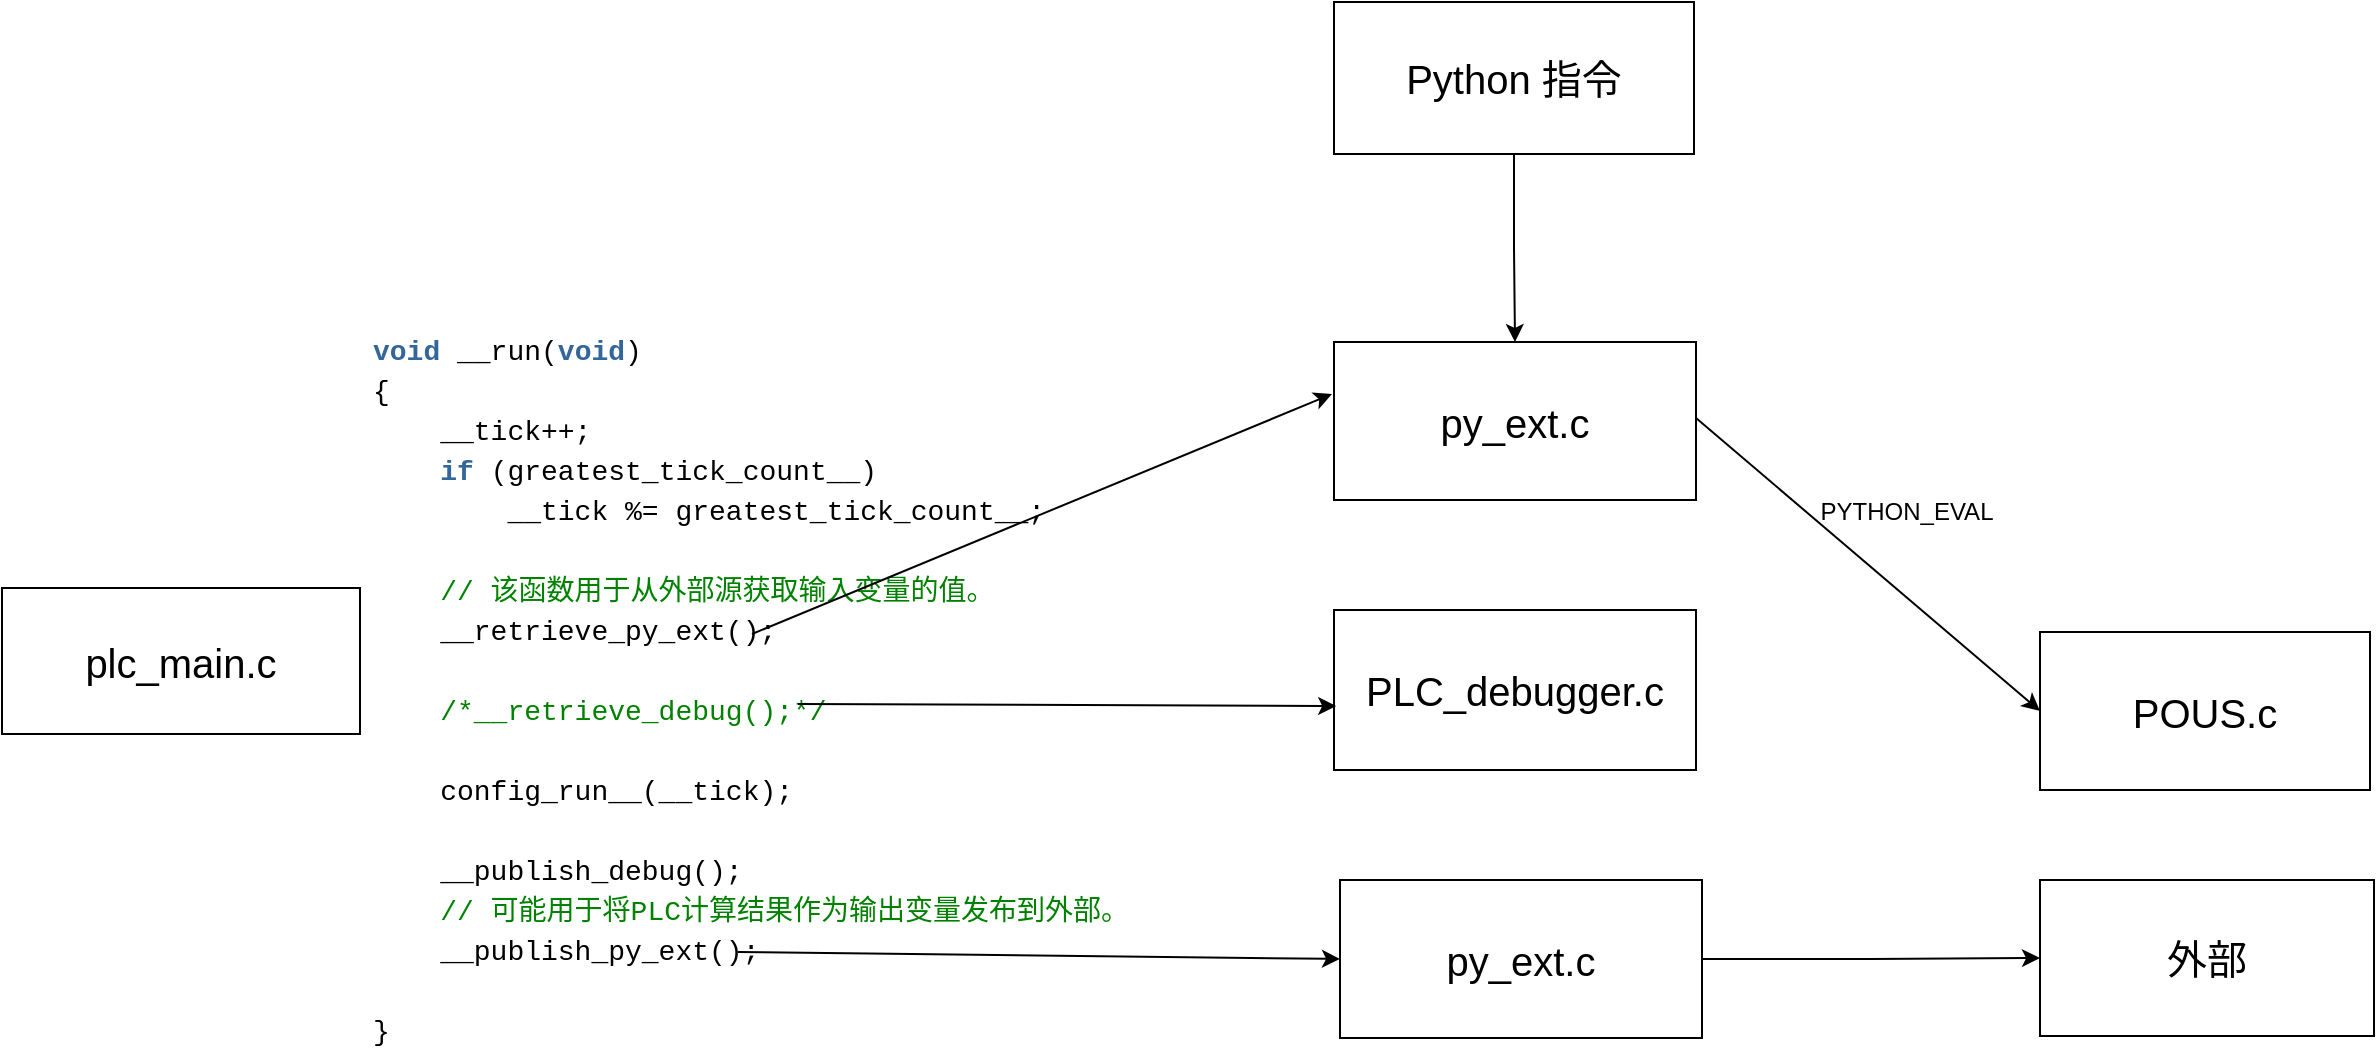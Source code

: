 <mxfile version="21.6.8" type="github">
  <diagram name="第 1 页" id="rJjXY-FW-68oKwq0JmJk">
    <mxGraphModel dx="2261" dy="758" grid="0" gridSize="10" guides="1" tooltips="1" connect="1" arrows="1" fold="1" page="1" pageScale="1" pageWidth="827" pageHeight="1169" math="0" shadow="0">
      <root>
        <mxCell id="0" />
        <mxCell id="1" parent="0" />
        <mxCell id="hvor46DNVKZ378C6uqmm-1" value="&lt;font style=&quot;font-size: 20px;&quot;&gt;plc_main.c&lt;/font&gt;" style="rounded=0;whiteSpace=wrap;html=1;" vertex="1" parent="1">
          <mxGeometry x="-422" y="505" width="179" height="73" as="geometry" />
        </mxCell>
        <mxCell id="hvor46DNVKZ378C6uqmm-2" value="&lt;font style=&quot;font-size: 20px;&quot;&gt;py_ext.c&lt;/font&gt;" style="rounded=0;whiteSpace=wrap;html=1;" vertex="1" parent="1">
          <mxGeometry x="244" y="382" width="181" height="79" as="geometry" />
        </mxCell>
        <mxCell id="hvor46DNVKZ378C6uqmm-3" value="&lt;font style=&quot;font-size: 20px;&quot;&gt;POUS.c&lt;/font&gt;" style="rounded=0;whiteSpace=wrap;html=1;" vertex="1" parent="1">
          <mxGeometry x="597" y="527" width="165" height="79" as="geometry" />
        </mxCell>
        <mxCell id="hvor46DNVKZ378C6uqmm-4" value="&lt;font style=&quot;font-size: 20px;&quot;&gt;PLC_debugger.c&lt;/font&gt;" style="rounded=0;whiteSpace=wrap;html=1;" vertex="1" parent="1">
          <mxGeometry x="244" y="516" width="181" height="80" as="geometry" />
        </mxCell>
        <mxCell id="hvor46DNVKZ378C6uqmm-7" value="&lt;div style=&quot;margin: 0px; padding: 0px 1em 0px 0em; border-radius: 0px; background: none rgb(255, 255, 255); border: 0px; inset: auto; float: none; height: auto; line-height: 20px; outline: 0px; overflow: visible; position: static; text-align: left; vertical-align: baseline; width: auto; box-sizing: content-box; font-family: Consolas, &amp;quot;Bitstream Vera Sans Mono&amp;quot;, &amp;quot;Courier New&amp;quot;, Courier, monospace; font-size: 14px; min-height: inherit; color: rgb(51, 51, 51);&quot; data-bidi-marker=&quot;true&quot; class=&quot;line number4 index3 alt1&quot;&gt;&lt;code style=&quot;font-family: Consolas, &amp;quot;Bitstream Vera Sans Mono&amp;quot;, &amp;quot;Courier New&amp;quot;, Courier, monospace; border-radius: 0px; background: none; border: 0px; inset: auto; float: none; height: auto; line-height: 20px; margin: 0px; outline: 0px; overflow: visible; padding: 0px; position: static; vertical-align: baseline; width: auto; box-sizing: content-box; min-height: inherit; font-weight: bold !important; color: rgb(51, 102, 153) !important;&quot; class=&quot;cpp keyword bold&quot;&gt;void&lt;/code&gt;&amp;nbsp;&lt;code style=&quot;font-family: Consolas, &amp;quot;Bitstream Vera Sans Mono&amp;quot;, &amp;quot;Courier New&amp;quot;, Courier, monospace; border-radius: 0px; background: none; border: 0px; inset: auto; float: none; height: auto; line-height: 20px; margin: 0px; outline: 0px; overflow: visible; padding: 0px; position: static; vertical-align: baseline; width: auto; box-sizing: content-box; min-height: inherit; color: rgb(0, 0, 0) !important;&quot; class=&quot;cpp plain&quot;&gt;__run(&lt;/code&gt;&lt;code style=&quot;font-family: Consolas, &amp;quot;Bitstream Vera Sans Mono&amp;quot;, &amp;quot;Courier New&amp;quot;, Courier, monospace; border-radius: 0px; background: none; border: 0px; inset: auto; float: none; height: auto; line-height: 20px; margin: 0px; outline: 0px; overflow: visible; padding: 0px; position: static; vertical-align: baseline; width: auto; box-sizing: content-box; min-height: inherit; font-weight: bold !important; color: rgb(51, 102, 153) !important;&quot; class=&quot;cpp keyword bold&quot;&gt;void&lt;/code&gt;&lt;code style=&quot;font-family: Consolas, &amp;quot;Bitstream Vera Sans Mono&amp;quot;, &amp;quot;Courier New&amp;quot;, Courier, monospace; border-radius: 0px; background: none; border: 0px; inset: auto; float: none; height: auto; line-height: 20px; margin: 0px; outline: 0px; overflow: visible; padding: 0px; position: static; vertical-align: baseline; width: auto; box-sizing: content-box; min-height: inherit; color: rgb(0, 0, 0) !important;&quot; class=&quot;cpp plain&quot;&gt;)&lt;/code&gt;&lt;/div&gt;&lt;div style=&quot;margin: 0px; padding: 0px 1em 0px 0em; border-radius: 0px; background: none rgb(255, 255, 255); border: 0px; inset: auto; float: none; height: auto; line-height: 20px; outline: 0px; overflow: visible; position: static; text-align: left; vertical-align: baseline; width: auto; box-sizing: content-box; font-family: Consolas, &amp;quot;Bitstream Vera Sans Mono&amp;quot;, &amp;quot;Courier New&amp;quot;, Courier, monospace; font-size: 14px; min-height: inherit; color: rgb(51, 51, 51);&quot; data-bidi-marker=&quot;true&quot; class=&quot;line number5 index4 alt2&quot;&gt;&lt;code style=&quot;font-family: Consolas, &amp;quot;Bitstream Vera Sans Mono&amp;quot;, &amp;quot;Courier New&amp;quot;, Courier, monospace; border-radius: 0px; background: none; border: 0px; inset: auto; float: none; height: auto; line-height: 20px; margin: 0px; outline: 0px; overflow: visible; padding: 0px; position: static; vertical-align: baseline; width: auto; box-sizing: content-box; min-height: inherit; color: rgb(0, 0, 0) !important;&quot; class=&quot;cpp plain&quot;&gt;{&lt;/code&gt;&lt;/div&gt;&lt;div style=&quot;margin: 0px; padding: 0px 1em 0px 0em; border-radius: 0px; background: none rgb(255, 255, 255); border: 0px; inset: auto; float: none; height: auto; line-height: 20px; outline: 0px; overflow: visible; position: static; text-align: left; vertical-align: baseline; width: auto; box-sizing: content-box; font-family: Consolas, &amp;quot;Bitstream Vera Sans Mono&amp;quot;, &amp;quot;Courier New&amp;quot;, Courier, monospace; font-size: 14px; min-height: inherit; color: rgb(51, 51, 51);&quot; data-bidi-marker=&quot;true&quot; class=&quot;line number6 index5 alt1&quot;&gt;&lt;code style=&quot;font-family: Consolas, &amp;quot;Bitstream Vera Sans Mono&amp;quot;, &amp;quot;Courier New&amp;quot;, Courier, monospace; border-radius: 0px; background: none; border: 0px; inset: auto; float: none; height: auto; line-height: 20px; margin: 0px; outline: 0px; overflow: visible; padding: 0px; position: static; vertical-align: baseline; width: auto; box-sizing: content-box; min-height: inherit;&quot; class=&quot;cpp spaces&quot;&gt;&amp;nbsp;&amp;nbsp;&amp;nbsp;&amp;nbsp;&lt;/code&gt;&lt;code style=&quot;font-family: Consolas, &amp;quot;Bitstream Vera Sans Mono&amp;quot;, &amp;quot;Courier New&amp;quot;, Courier, monospace; border-radius: 0px; background: none; border: 0px; inset: auto; float: none; height: auto; line-height: 20px; margin: 0px; outline: 0px; overflow: visible; padding: 0px; position: static; vertical-align: baseline; width: auto; box-sizing: content-box; min-height: inherit; color: rgb(0, 0, 0) !important;&quot; class=&quot;cpp plain&quot;&gt;__tick++;&lt;/code&gt;&lt;/div&gt;&lt;div style=&quot;margin: 0px; padding: 0px 1em 0px 0em; border-radius: 0px; background: none rgb(255, 255, 255); border: 0px; inset: auto; float: none; height: auto; line-height: 20px; outline: 0px; overflow: visible; position: static; text-align: left; vertical-align: baseline; width: auto; box-sizing: content-box; font-family: Consolas, &amp;quot;Bitstream Vera Sans Mono&amp;quot;, &amp;quot;Courier New&amp;quot;, Courier, monospace; font-size: 14px; min-height: inherit; color: rgb(51, 51, 51);&quot; data-bidi-marker=&quot;true&quot; class=&quot;line number7 index6 alt2&quot;&gt;&lt;code style=&quot;font-family: Consolas, &amp;quot;Bitstream Vera Sans Mono&amp;quot;, &amp;quot;Courier New&amp;quot;, Courier, monospace; border-radius: 0px; background: none; border: 0px; inset: auto; float: none; height: auto; line-height: 20px; margin: 0px; outline: 0px; overflow: visible; padding: 0px; position: static; vertical-align: baseline; width: auto; box-sizing: content-box; min-height: inherit;&quot; class=&quot;cpp spaces&quot;&gt;&amp;nbsp;&amp;nbsp;&amp;nbsp;&amp;nbsp;&lt;/code&gt;&lt;code style=&quot;font-family: Consolas, &amp;quot;Bitstream Vera Sans Mono&amp;quot;, &amp;quot;Courier New&amp;quot;, Courier, monospace; border-radius: 0px; background: none; border: 0px; inset: auto; float: none; height: auto; line-height: 20px; margin: 0px; outline: 0px; overflow: visible; padding: 0px; position: static; vertical-align: baseline; width: auto; box-sizing: content-box; min-height: inherit; font-weight: bold !important; color: rgb(51, 102, 153) !important;&quot; class=&quot;cpp keyword bold&quot;&gt;if&lt;/code&gt;&amp;nbsp;&lt;code style=&quot;font-family: Consolas, &amp;quot;Bitstream Vera Sans Mono&amp;quot;, &amp;quot;Courier New&amp;quot;, Courier, monospace; border-radius: 0px; background: none; border: 0px; inset: auto; float: none; height: auto; line-height: 20px; margin: 0px; outline: 0px; overflow: visible; padding: 0px; position: static; vertical-align: baseline; width: auto; box-sizing: content-box; min-height: inherit; color: rgb(0, 0, 0) !important;&quot; class=&quot;cpp plain&quot;&gt;(greatest_tick_count__)&lt;/code&gt;&lt;/div&gt;&lt;div style=&quot;margin: 0px; padding: 0px 1em 0px 0em; border-radius: 0px; background: none rgb(255, 255, 255); border: 0px; inset: auto; float: none; height: auto; line-height: 20px; outline: 0px; overflow: visible; position: static; text-align: left; vertical-align: baseline; width: auto; box-sizing: content-box; font-family: Consolas, &amp;quot;Bitstream Vera Sans Mono&amp;quot;, &amp;quot;Courier New&amp;quot;, Courier, monospace; font-size: 14px; min-height: inherit; color: rgb(51, 51, 51);&quot; data-bidi-marker=&quot;true&quot; class=&quot;line number8 index7 alt1&quot;&gt;&lt;code style=&quot;font-family: Consolas, &amp;quot;Bitstream Vera Sans Mono&amp;quot;, &amp;quot;Courier New&amp;quot;, Courier, monospace; border-radius: 0px; background: none; border: 0px; inset: auto; float: none; height: auto; line-height: 20px; margin: 0px; outline: 0px; overflow: visible; padding: 0px; position: static; vertical-align: baseline; width: auto; box-sizing: content-box; min-height: inherit;&quot; class=&quot;cpp spaces&quot;&gt;&amp;nbsp;&amp;nbsp;&amp;nbsp;&amp;nbsp;&amp;nbsp;&amp;nbsp;&amp;nbsp;&amp;nbsp;&lt;/code&gt;&lt;code style=&quot;font-family: Consolas, &amp;quot;Bitstream Vera Sans Mono&amp;quot;, &amp;quot;Courier New&amp;quot;, Courier, monospace; border-radius: 0px; background: none; border: 0px; inset: auto; float: none; height: auto; line-height: 20px; margin: 0px; outline: 0px; overflow: visible; padding: 0px; position: static; vertical-align: baseline; width: auto; box-sizing: content-box; min-height: inherit; color: rgb(0, 0, 0) !important;&quot; class=&quot;cpp plain&quot;&gt;__tick %= greatest_tick_count__;&lt;/code&gt;&lt;/div&gt;&lt;div style=&quot;margin: 0px; padding: 0px 1em 0px 0em; border-radius: 0px; background: none rgb(255, 255, 255); border: 0px; inset: auto; float: none; height: auto; line-height: 20px; outline: 0px; overflow: visible; position: static; text-align: left; vertical-align: baseline; width: auto; box-sizing: content-box; font-family: Consolas, &amp;quot;Bitstream Vera Sans Mono&amp;quot;, &amp;quot;Courier New&amp;quot;, Courier, monospace; font-size: 14px; min-height: inherit; color: rgb(51, 51, 51);&quot; data-bidi-marker=&quot;true&quot; class=&quot;line number9 index8 alt2&quot;&gt;&lt;code style=&quot;font-family: Consolas, &amp;quot;Bitstream Vera Sans Mono&amp;quot;, &amp;quot;Courier New&amp;quot;, Courier, monospace; border-radius: 0px; background: none; border: 0px; inset: auto; float: none; height: auto; line-height: 20px; margin: 0px; outline: 0px; overflow: visible; padding: 0px; position: static; vertical-align: baseline; width: auto; box-sizing: content-box; min-height: inherit;&quot; class=&quot;cpp spaces&quot;&gt;&amp;nbsp;&amp;nbsp;&amp;nbsp;&amp;nbsp;&lt;/code&gt;&amp;nbsp;&lt;/div&gt;&lt;div style=&quot;margin: 0px; padding: 0px 1em 0px 0em; border-radius: 0px; background: none rgb(255, 255, 255); border: 0px; inset: auto; float: none; height: auto; line-height: 20px; outline: 0px; overflow: visible; position: static; text-align: left; vertical-align: baseline; width: auto; box-sizing: content-box; font-family: Consolas, &amp;quot;Bitstream Vera Sans Mono&amp;quot;, &amp;quot;Courier New&amp;quot;, Courier, monospace; font-size: 14px; min-height: inherit; color: rgb(51, 51, 51);&quot; data-bidi-marker=&quot;true&quot; class=&quot;line number10 index9 alt1&quot;&gt;&lt;code style=&quot;font-family: Consolas, &amp;quot;Bitstream Vera Sans Mono&amp;quot;, &amp;quot;Courier New&amp;quot;, Courier, monospace; border-radius: 0px; background: none; border: 0px; inset: auto; float: none; height: auto; line-height: 20px; margin: 0px; outline: 0px; overflow: visible; padding: 0px; position: static; vertical-align: baseline; width: auto; box-sizing: content-box; min-height: inherit;&quot; class=&quot;cpp spaces&quot;&gt;&amp;nbsp;&amp;nbsp;&amp;nbsp;&amp;nbsp;&lt;/code&gt;&lt;code style=&quot;font-family: Consolas, &amp;quot;Bitstream Vera Sans Mono&amp;quot;, &amp;quot;Courier New&amp;quot;, Courier, monospace; border-radius: 0px; background: none; border: 0px; inset: auto; float: none; height: auto; line-height: 20px; margin: 0px; outline: 0px; overflow: visible; padding: 0px; position: static; vertical-align: baseline; width: auto; box-sizing: content-box; min-height: inherit; color: rgb(0, 130, 0) !important;&quot; class=&quot;cpp comments&quot;&gt;// 该函数用于从外部源获取输入变量的值。&lt;/code&gt;&lt;/div&gt;&lt;div style=&quot;margin: 0px; padding: 0px 1em 0px 0em; border-radius: 0px; background: none rgb(255, 255, 255); border: 0px; inset: auto; float: none; height: auto; line-height: 20px; outline: 0px; overflow: visible; position: static; text-align: left; vertical-align: baseline; width: auto; box-sizing: content-box; font-family: Consolas, &amp;quot;Bitstream Vera Sans Mono&amp;quot;, &amp;quot;Courier New&amp;quot;, Courier, monospace; font-size: 14px; min-height: inherit; color: rgb(51, 51, 51);&quot; data-bidi-marker=&quot;true&quot; class=&quot;line number11 index10 alt2&quot;&gt;&lt;code style=&quot;font-family: Consolas, &amp;quot;Bitstream Vera Sans Mono&amp;quot;, &amp;quot;Courier New&amp;quot;, Courier, monospace; border-radius: 0px; background: none; border: 0px; inset: auto; float: none; height: auto; line-height: 20px; margin: 0px; outline: 0px; overflow: visible; padding: 0px; position: static; vertical-align: baseline; width: auto; box-sizing: content-box; min-height: inherit;&quot; class=&quot;cpp spaces&quot;&gt;&amp;nbsp;&amp;nbsp;&amp;nbsp;&amp;nbsp;&lt;/code&gt;&lt;code style=&quot;font-family: Consolas, &amp;quot;Bitstream Vera Sans Mono&amp;quot;, &amp;quot;Courier New&amp;quot;, Courier, monospace; border-radius: 0px; background: none; border: 0px; inset: auto; float: none; height: auto; line-height: 20px; margin: 0px; outline: 0px; overflow: visible; padding: 0px; position: static; vertical-align: baseline; width: auto; box-sizing: content-box; min-height: inherit; color: rgb(0, 0, 0) !important;&quot; class=&quot;cpp plain&quot;&gt;__retrieve_py_ext();&lt;/code&gt;&lt;/div&gt;&lt;div style=&quot;margin: 0px; padding: 0px 1em 0px 0em; border-radius: 0px; background: none rgb(255, 255, 255); border: 0px; inset: auto; float: none; height: auto; line-height: 20px; outline: 0px; overflow: visible; position: static; text-align: left; vertical-align: baseline; width: auto; box-sizing: content-box; font-family: Consolas, &amp;quot;Bitstream Vera Sans Mono&amp;quot;, &amp;quot;Courier New&amp;quot;, Courier, monospace; font-size: 14px; min-height: inherit; color: rgb(51, 51, 51);&quot; data-bidi-marker=&quot;true&quot; class=&quot;line number12 index11 alt1&quot;&gt;&amp;nbsp;&lt;/div&gt;&lt;div style=&quot;margin: 0px; padding: 0px 1em 0px 0em; border-radius: 0px; background: none rgb(255, 255, 255); border: 0px; inset: auto; float: none; height: auto; line-height: 20px; outline: 0px; overflow: visible; position: static; text-align: left; vertical-align: baseline; width: auto; box-sizing: content-box; font-family: Consolas, &amp;quot;Bitstream Vera Sans Mono&amp;quot;, &amp;quot;Courier New&amp;quot;, Courier, monospace; font-size: 14px; min-height: inherit; color: rgb(51, 51, 51);&quot; data-bidi-marker=&quot;true&quot; class=&quot;line number13 index12 alt2&quot;&gt;&lt;code style=&quot;font-family: Consolas, &amp;quot;Bitstream Vera Sans Mono&amp;quot;, &amp;quot;Courier New&amp;quot;, Courier, monospace; border-radius: 0px; background: none; border: 0px; inset: auto; float: none; height: auto; line-height: 20px; margin: 0px; outline: 0px; overflow: visible; padding: 0px; position: static; vertical-align: baseline; width: auto; box-sizing: content-box; min-height: inherit;&quot; class=&quot;cpp spaces&quot;&gt;&amp;nbsp;&amp;nbsp;&amp;nbsp;&amp;nbsp;&lt;/code&gt;&lt;code style=&quot;font-family: Consolas, &amp;quot;Bitstream Vera Sans Mono&amp;quot;, &amp;quot;Courier New&amp;quot;, Courier, monospace; border-radius: 0px; background: none; border: 0px; inset: auto; float: none; height: auto; line-height: 20px; margin: 0px; outline: 0px; overflow: visible; padding: 0px; position: static; vertical-align: baseline; width: auto; box-sizing: content-box; min-height: inherit; color: rgb(0, 130, 0) !important;&quot; class=&quot;cpp comments&quot;&gt;/*__retrieve_debug();*/&lt;/code&gt;&lt;/div&gt;&lt;div style=&quot;margin: 0px; padding: 0px 1em 0px 0em; border-radius: 0px; background: none rgb(255, 255, 255); border: 0px; inset: auto; float: none; height: auto; line-height: 20px; outline: 0px; overflow: visible; position: static; text-align: left; vertical-align: baseline; width: auto; box-sizing: content-box; font-family: Consolas, &amp;quot;Bitstream Vera Sans Mono&amp;quot;, &amp;quot;Courier New&amp;quot;, Courier, monospace; font-size: 14px; min-height: inherit; color: rgb(51, 51, 51);&quot; data-bidi-marker=&quot;true&quot; class=&quot;line number14 index13 alt1&quot;&gt;&amp;nbsp;&lt;/div&gt;&lt;div style=&quot;margin: 0px; padding: 0px 1em 0px 0em; border-radius: 0px; background: none rgb(255, 255, 255); border: 0px; inset: auto; float: none; height: auto; line-height: 20px; outline: 0px; overflow: visible; position: static; text-align: left; vertical-align: baseline; width: auto; box-sizing: content-box; font-family: Consolas, &amp;quot;Bitstream Vera Sans Mono&amp;quot;, &amp;quot;Courier New&amp;quot;, Courier, monospace; font-size: 14px; min-height: inherit; color: rgb(51, 51, 51);&quot; data-bidi-marker=&quot;true&quot; class=&quot;line number15 index14 alt2&quot;&gt;&lt;code style=&quot;font-family: Consolas, &amp;quot;Bitstream Vera Sans Mono&amp;quot;, &amp;quot;Courier New&amp;quot;, Courier, monospace; border-radius: 0px; background: none; border: 0px; inset: auto; float: none; height: auto; line-height: 20px; margin: 0px; outline: 0px; overflow: visible; padding: 0px; position: static; vertical-align: baseline; width: auto; box-sizing: content-box; min-height: inherit;&quot; class=&quot;cpp spaces&quot;&gt;&amp;nbsp;&amp;nbsp;&amp;nbsp;&amp;nbsp;&lt;/code&gt;&lt;code style=&quot;font-family: Consolas, &amp;quot;Bitstream Vera Sans Mono&amp;quot;, &amp;quot;Courier New&amp;quot;, Courier, monospace; border-radius: 0px; background: none; border: 0px; inset: auto; float: none; height: auto; line-height: 20px; margin: 0px; outline: 0px; overflow: visible; padding: 0px; position: static; vertical-align: baseline; width: auto; box-sizing: content-box; min-height: inherit; color: rgb(0, 0, 0) !important;&quot; class=&quot;cpp plain&quot;&gt;config_run__(__tick);&lt;/code&gt;&lt;/div&gt;&lt;div style=&quot;margin: 0px; padding: 0px 1em 0px 0em; border-radius: 0px; background: none rgb(255, 255, 255); border: 0px; inset: auto; float: none; height: auto; line-height: 20px; outline: 0px; overflow: visible; position: static; text-align: left; vertical-align: baseline; width: auto; box-sizing: content-box; font-family: Consolas, &amp;quot;Bitstream Vera Sans Mono&amp;quot;, &amp;quot;Courier New&amp;quot;, Courier, monospace; font-size: 14px; min-height: inherit; color: rgb(51, 51, 51);&quot; data-bidi-marker=&quot;true&quot; class=&quot;line number16 index15 alt1&quot;&gt;&amp;nbsp;&lt;/div&gt;&lt;div style=&quot;margin: 0px; padding: 0px 1em 0px 0em; border-radius: 0px; background: none rgb(255, 255, 255); border: 0px; inset: auto; float: none; height: auto; line-height: 20px; outline: 0px; overflow: visible; position: static; text-align: left; vertical-align: baseline; width: auto; box-sizing: content-box; font-family: Consolas, &amp;quot;Bitstream Vera Sans Mono&amp;quot;, &amp;quot;Courier New&amp;quot;, Courier, monospace; font-size: 14px; min-height: inherit; color: rgb(51, 51, 51);&quot; data-bidi-marker=&quot;true&quot; class=&quot;line number17 index16 alt2&quot;&gt;&lt;code style=&quot;font-family: Consolas, &amp;quot;Bitstream Vera Sans Mono&amp;quot;, &amp;quot;Courier New&amp;quot;, Courier, monospace; border-radius: 0px; background: none; border: 0px; inset: auto; float: none; height: auto; line-height: 20px; margin: 0px; outline: 0px; overflow: visible; padding: 0px; position: static; vertical-align: baseline; width: auto; box-sizing: content-box; min-height: inherit;&quot; class=&quot;cpp spaces&quot;&gt;&amp;nbsp;&amp;nbsp;&amp;nbsp;&amp;nbsp;&lt;/code&gt;&lt;code style=&quot;font-family: Consolas, &amp;quot;Bitstream Vera Sans Mono&amp;quot;, &amp;quot;Courier New&amp;quot;, Courier, monospace; border-radius: 0px; background: none; border: 0px; inset: auto; float: none; height: auto; line-height: 20px; margin: 0px; outline: 0px; overflow: visible; padding: 0px; position: static; vertical-align: baseline; width: auto; box-sizing: content-box; min-height: inherit; color: rgb(0, 0, 0) !important;&quot; class=&quot;cpp plain&quot;&gt;__publish_debug();&lt;/code&gt;&lt;/div&gt;&lt;div style=&quot;margin: 0px; padding: 0px 1em 0px 0em; border-radius: 0px; background: none rgb(255, 255, 255); border: 0px; inset: auto; float: none; height: auto; line-height: 20px; outline: 0px; overflow: visible; position: static; text-align: left; vertical-align: baseline; width: auto; box-sizing: content-box; font-family: Consolas, &amp;quot;Bitstream Vera Sans Mono&amp;quot;, &amp;quot;Courier New&amp;quot;, Courier, monospace; font-size: 14px; min-height: inherit; color: rgb(51, 51, 51);&quot; data-bidi-marker=&quot;true&quot; class=&quot;line number18 index17 alt1&quot;&gt;&lt;code style=&quot;font-family: Consolas, &amp;quot;Bitstream Vera Sans Mono&amp;quot;, &amp;quot;Courier New&amp;quot;, Courier, monospace; border-radius: 0px; background: none; border: 0px; inset: auto; float: none; height: auto; line-height: 20px; margin: 0px; outline: 0px; overflow: visible; padding: 0px; position: static; vertical-align: baseline; width: auto; box-sizing: content-box; min-height: inherit;&quot; class=&quot;cpp spaces&quot;&gt;&amp;nbsp;&amp;nbsp;&amp;nbsp;&amp;nbsp;&lt;/code&gt;&lt;code style=&quot;font-family: Consolas, &amp;quot;Bitstream Vera Sans Mono&amp;quot;, &amp;quot;Courier New&amp;quot;, Courier, monospace; border-radius: 0px; background: none; border: 0px; inset: auto; float: none; height: auto; line-height: 20px; margin: 0px; outline: 0px; overflow: visible; padding: 0px; position: static; vertical-align: baseline; width: auto; box-sizing: content-box; min-height: inherit; color: rgb(0, 130, 0) !important;&quot; class=&quot;cpp comments&quot;&gt;// 可能用于将PLC计算结果作为输出变量发布到外部。&lt;/code&gt;&lt;/div&gt;&lt;div style=&quot;margin: 0px; padding: 0px 1em 0px 0em; border-radius: 0px; background: none rgb(255, 255, 255); border: 0px; inset: auto; float: none; height: auto; line-height: 20px; outline: 0px; overflow: visible; position: static; text-align: left; vertical-align: baseline; width: auto; box-sizing: content-box; font-family: Consolas, &amp;quot;Bitstream Vera Sans Mono&amp;quot;, &amp;quot;Courier New&amp;quot;, Courier, monospace; font-size: 14px; min-height: inherit; color: rgb(51, 51, 51);&quot; data-bidi-marker=&quot;true&quot; class=&quot;line number19 index18 alt2&quot;&gt;&lt;code style=&quot;font-family: Consolas, &amp;quot;Bitstream Vera Sans Mono&amp;quot;, &amp;quot;Courier New&amp;quot;, Courier, monospace; border-radius: 0px; background: none; border: 0px; inset: auto; float: none; height: auto; line-height: 20px; margin: 0px; outline: 0px; overflow: visible; padding: 0px; position: static; vertical-align: baseline; width: auto; box-sizing: content-box; min-height: inherit;&quot; class=&quot;cpp spaces&quot;&gt;&amp;nbsp;&amp;nbsp;&amp;nbsp;&amp;nbsp;&lt;/code&gt;&lt;code style=&quot;font-family: Consolas, &amp;quot;Bitstream Vera Sans Mono&amp;quot;, &amp;quot;Courier New&amp;quot;, Courier, monospace; border-radius: 0px; background: none; border: 0px; inset: auto; float: none; height: auto; line-height: 20px; margin: 0px; outline: 0px; overflow: visible; padding: 0px; position: static; vertical-align: baseline; width: auto; box-sizing: content-box; min-height: inherit; color: rgb(0, 0, 0) !important;&quot; class=&quot;cpp plain&quot;&gt;__publish_py_ext();&lt;/code&gt;&lt;/div&gt;&lt;div style=&quot;margin: 0px; padding: 0px 1em 0px 0em; border-radius: 0px; background: none rgb(255, 255, 255); border: 0px; inset: auto; float: none; height: auto; line-height: 20px; outline: 0px; overflow: visible; position: static; text-align: left; vertical-align: baseline; width: auto; box-sizing: content-box; font-family: Consolas, &amp;quot;Bitstream Vera Sans Mono&amp;quot;, &amp;quot;Courier New&amp;quot;, Courier, monospace; font-size: 14px; min-height: inherit; color: rgb(51, 51, 51);&quot; data-bidi-marker=&quot;true&quot; class=&quot;line number20 index19 alt1&quot;&gt;&amp;nbsp;&lt;/div&gt;&lt;div style=&quot;margin: 0px; padding: 0px 1em 0px 0em; border-radius: 0px; background: none rgb(255, 255, 255); border: 0px; inset: auto; float: none; height: auto; line-height: 20px; outline: 0px; overflow: visible; position: static; text-align: left; vertical-align: baseline; width: auto; box-sizing: content-box; font-family: Consolas, &amp;quot;Bitstream Vera Sans Mono&amp;quot;, &amp;quot;Courier New&amp;quot;, Courier, monospace; font-size: 14px; min-height: inherit; color: rgb(51, 51, 51);&quot; data-bidi-marker=&quot;true&quot; class=&quot;line number21 index20 alt2&quot;&gt;&lt;code style=&quot;font-family: Consolas, &amp;quot;Bitstream Vera Sans Mono&amp;quot;, &amp;quot;Courier New&amp;quot;, Courier, monospace; border-radius: 0px; background: none; border: 0px; inset: auto; float: none; height: auto; line-height: 20px; margin: 0px; outline: 0px; overflow: visible; padding: 0px; position: static; vertical-align: baseline; width: auto; box-sizing: content-box; min-height: inherit; color: rgb(0, 0, 0) !important;&quot; class=&quot;cpp plain&quot;&gt;}&lt;/code&gt;&lt;/div&gt;" style="text;html=1;align=center;verticalAlign=middle;resizable=0;points=[];autosize=1;strokeColor=none;fillColor=none;" vertex="1" parent="1">
          <mxGeometry x="-243" y="370" width="403" height="372" as="geometry" />
        </mxCell>
        <mxCell id="hvor46DNVKZ378C6uqmm-9" value="" style="endArrow=classic;html=1;rounded=0;" edge="1" parent="1">
          <mxGeometry width="50" height="50" relative="1" as="geometry">
            <mxPoint x="-47" y="528" as="sourcePoint" />
            <mxPoint x="243" y="408" as="targetPoint" />
          </mxGeometry>
        </mxCell>
        <mxCell id="hvor46DNVKZ378C6uqmm-11" value="&lt;font style=&quot;font-size: 20px;&quot;&gt;py_ext.c&lt;/font&gt;" style="rounded=0;whiteSpace=wrap;html=1;" vertex="1" parent="1">
          <mxGeometry x="247" y="651" width="181" height="79" as="geometry" />
        </mxCell>
        <mxCell id="hvor46DNVKZ378C6uqmm-12" value="" style="endArrow=classic;html=1;rounded=0;entryX=0;entryY=0.5;entryDx=0;entryDy=0;" edge="1" parent="1" target="hvor46DNVKZ378C6uqmm-11">
          <mxGeometry width="50" height="50" relative="1" as="geometry">
            <mxPoint x="-54" y="687" as="sourcePoint" />
            <mxPoint x="-4" y="637" as="targetPoint" />
          </mxGeometry>
        </mxCell>
        <mxCell id="hvor46DNVKZ378C6uqmm-13" value="" style="endArrow=classic;html=1;rounded=0;entryX=0;entryY=0.5;entryDx=0;entryDy=0;" edge="1" parent="1" target="hvor46DNVKZ378C6uqmm-3">
          <mxGeometry width="50" height="50" relative="1" as="geometry">
            <mxPoint x="425" y="420" as="sourcePoint" />
            <mxPoint x="475" y="370" as="targetPoint" />
          </mxGeometry>
        </mxCell>
        <mxCell id="hvor46DNVKZ378C6uqmm-14" value="" style="endArrow=classic;html=1;rounded=0;entryX=0.006;entryY=0.6;entryDx=0;entryDy=0;entryPerimeter=0;" edge="1" parent="1" target="hvor46DNVKZ378C6uqmm-4">
          <mxGeometry width="50" height="50" relative="1" as="geometry">
            <mxPoint x="-24" y="563" as="sourcePoint" />
            <mxPoint x="26" y="513" as="targetPoint" />
          </mxGeometry>
        </mxCell>
        <mxCell id="hvor46DNVKZ378C6uqmm-20" style="edgeStyle=orthogonalEdgeStyle;rounded=0;orthogonalLoop=1;jettySize=auto;html=1;exitX=0.5;exitY=1;exitDx=0;exitDy=0;entryX=0.5;entryY=0;entryDx=0;entryDy=0;" edge="1" parent="1" source="hvor46DNVKZ378C6uqmm-18" target="hvor46DNVKZ378C6uqmm-2">
          <mxGeometry relative="1" as="geometry" />
        </mxCell>
        <mxCell id="hvor46DNVKZ378C6uqmm-18" value="&lt;font style=&quot;font-size: 20px;&quot;&gt;Python 指令&lt;/font&gt;" style="rounded=0;whiteSpace=wrap;html=1;" vertex="1" parent="1">
          <mxGeometry x="244" y="212" width="180" height="76" as="geometry" />
        </mxCell>
        <mxCell id="hvor46DNVKZ378C6uqmm-21" value="PYTHON_EVAL" style="text;html=1;align=center;verticalAlign=middle;resizable=0;points=[];autosize=1;strokeColor=none;fillColor=none;" vertex="1" parent="1">
          <mxGeometry x="478" y="454" width="104" height="26" as="geometry" />
        </mxCell>
        <mxCell id="hvor46DNVKZ378C6uqmm-22" value="&lt;font style=&quot;font-size: 20px;&quot;&gt;外部&lt;/font&gt;" style="rounded=0;whiteSpace=wrap;html=1;" vertex="1" parent="1">
          <mxGeometry x="597" y="651" width="167" height="78" as="geometry" />
        </mxCell>
        <mxCell id="hvor46DNVKZ378C6uqmm-23" style="edgeStyle=orthogonalEdgeStyle;rounded=0;orthogonalLoop=1;jettySize=auto;html=1;exitX=1;exitY=0.5;exitDx=0;exitDy=0;entryX=0;entryY=0.5;entryDx=0;entryDy=0;" edge="1" parent="1" source="hvor46DNVKZ378C6uqmm-11" target="hvor46DNVKZ378C6uqmm-22">
          <mxGeometry relative="1" as="geometry" />
        </mxCell>
      </root>
    </mxGraphModel>
  </diagram>
</mxfile>
